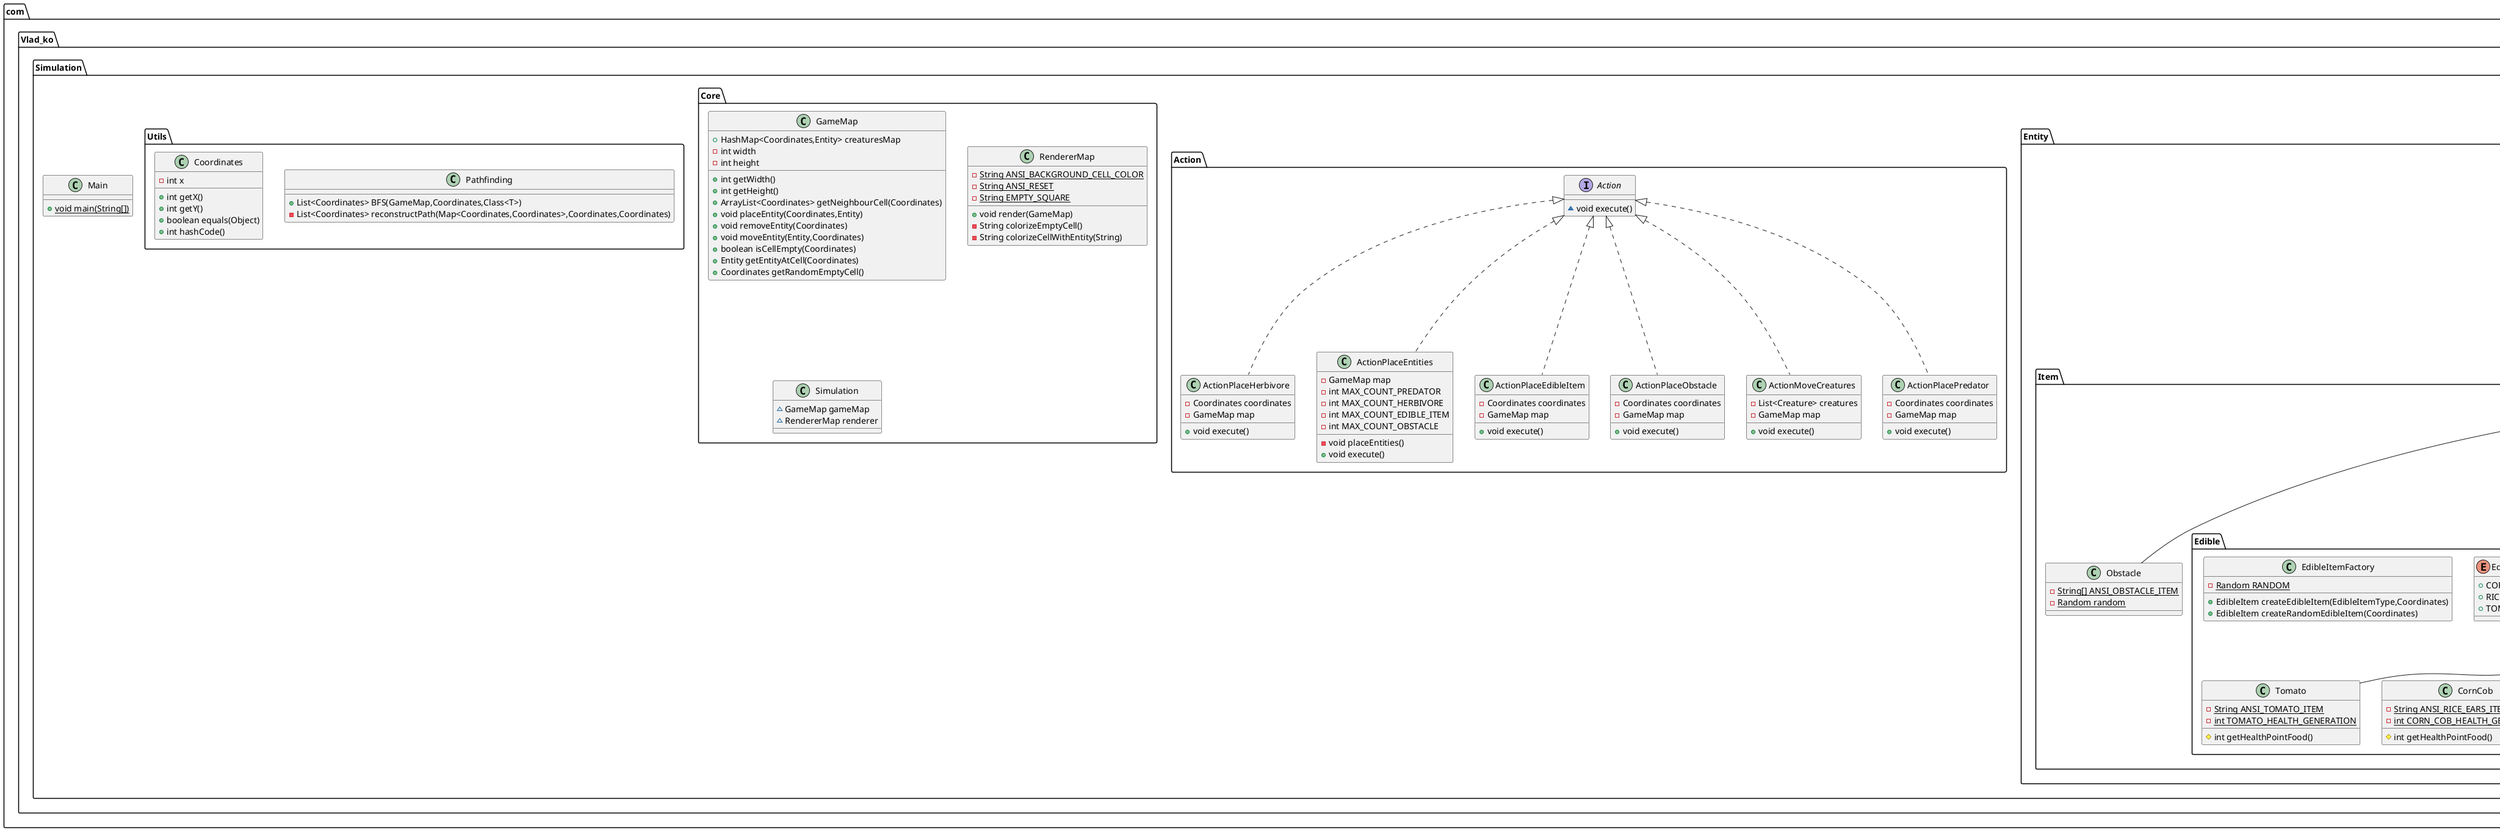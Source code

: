 @startuml
interface com.Vlad_ko.Simulation.Behavior.Eatable {
~ void beEaten(GameMap,Creature)
}

class com.Vlad_ko.Simulation.Action.ActionPlaceObstacle {
- Coordinates coordinates
- GameMap map
+ void execute()
}


class com.Vlad_ko.Simulation.Action.ActionMoveCreatures {
- List<Creature> creatures
- GameMap map
+ void execute()
}


class com.Vlad_ko.Simulation.Action.ActionPlacePredator {
- Coordinates coordinates
- GameMap map
+ void execute()
}


abstract class com.Vlad_ko.Simulation.Entity.Item.Edible.EdibleItem {
# {abstract}int getHealthPointFood()
+ void beEaten(GameMap,Creature)
}

class com.Vlad_ko.Simulation.Main {
+ {static} void main(String[])
}

class com.Vlad_ko.Simulation.Core.GameMap {
+ HashMap<Coordinates,Entity> creaturesMap
- int width
- int height
+ int getWidth()
+ int getHeight()
+ ArrayList<Coordinates> getNeighbourCell(Coordinates)
+ void placeEntity(Coordinates,Entity)
+ void removeEntity(Coordinates)
+ void moveEntity(Entity,Coordinates)
+ boolean isCellEmpty(Coordinates)
+ Entity getEntityAtCell(Coordinates)
+ Coordinates getRandomEmptyCell()
}


class com.Vlad_ko.Simulation.Utils.Pathfinding {
+ List<Coordinates> BFS(GameMap,Coordinates,Class<T>)
- List<Coordinates> reconstructPath(Map<Coordinates,Coordinates>,Coordinates,Coordinates)
}

abstract class com.Vlad_ko.Simulation.Entity.Entity {
# Coordinates position
# String sprite
+ void setPosition(Coordinates)
+ Coordinates getPosition()
+ String getSprite()
}


class com.Vlad_ko.Simulation.Entity.Item.Edible.Tomato {
- {static} String ANSI_TOMATO_ITEM
- {static} int TOMATO_HEALTH_GENERATION
# int getHealthPointFood()
}


class com.Vlad_ko.Simulation.Action.ActionPlaceHerbivore {
- Coordinates coordinates
- GameMap map
+ void execute()
}


class com.Vlad_ko.Simulation.Entity.Item.Edible.CornCob {
- {static} String ANSI_RICE_EARS_ITEM
- {static} int CORN_COB_HEALTH_GENERATION
# int getHealthPointFood()
}


class com.Vlad_ko.Simulation.Core.RendererMap {
- {static} String ANSI_BACKGROUND_CELL_COLOR
- {static} String ANSI_RESET
- {static} String EMPTY_SQUARE
+ void render(GameMap)
- String colorizeEmptyCell()
- String colorizeCellWithEntity(String)
}


class com.Vlad_ko.Simulation.Action.ActionPlaceEntities {
- GameMap map
- int MAX_COUNT_PREDATOR
- int MAX_COUNT_HERBIVORE
- int MAX_COUNT_EDIBLE_ITEM
- int MAX_COUNT_OBSTACLE
- void placeEntities()
+ void execute()
}


abstract class com.Vlad_ko.Simulation.Entity.Item.Item {
}
enum com.Vlad_ko.Simulation.Entity.Item.Edible.EdibleItemType {
+  CORN_COB
+  RICE_EARS
+  TOMATO
}

class com.Vlad_ko.Simulation.Action.ActionPlaceEdibleItem {
- Coordinates coordinates
- GameMap map
+ void execute()
}


class com.Vlad_ko.Simulation.Core.Simulation {
~ GameMap gameMap
~ RendererMap renderer
}

class com.Vlad_ko.Simulation.Entity.Item.Edible.EdibleItemFactory {
- {static} Random RANDOM
+ EdibleItem createEdibleItem(EdibleItemType,Coordinates)
+ EdibleItem createRandomEdibleItem(Coordinates)
}


interface com.Vlad_ko.Simulation.Behavior.Movable {
~ void move(GameMap)
}

class com.Vlad_ko.Simulation.Entity.Creature.Predator {
- {static} String ANSI_HERBIVORE
+ {static} int DAMAGE
+ {static} int SPEED
+ {static} int ATTACK_RANGE
# Class<? extends Eatable> getTypeFood()
}


abstract class com.Vlad_ko.Simulation.Entity.Creature.Creature {
- List<Coordinates> path
# Coordinates target
- int DEFAULT_HP
# int HP
# int speed
# int attackRange
+ void healingCreature(int)
+ boolean isTargetInAttackZone()
+ void move(GameMap)
- void eatOrAttack(GameMap)
# boolean isDead(Creature)
# {abstract}Class<? extends Eatable> getTypeFood()
# List<Coordinates> findClosestFood(GameMap)
}


class com.Vlad_ko.Simulation.Entity.Item.Obstacle {
- {static} String[] ANSI_OBSTACLE_ITEM
- {static} Random random
}

class com.Vlad_ko.Simulation.Entity.Item.Edible.RiceEars {
- {static} String ANSI_RICE_EARS_ITEM
- {static} int RICE_EARS_HEALTH_GENERATION
# int getHealthPointFood()
}


class com.Vlad_ko.Simulation.Entity.Creature.Herbivore {
- {static} String ANSI_HERBIVORE
- {static} int HERBIVORE_HEALTH_GENERATION
+ {static} int SPEED
+ {static} int ATTACK_RANGE
# Class<? extends Eatable> getTypeFood()
+ void beEaten(GameMap,Creature)
+ void takeDamage()
}


interface com.Vlad_ko.Simulation.Action.Action {
~ void execute()
}

class com.Vlad_ko.Simulation.Utils.Coordinates {
- int x
+ int getX()
+ int getY()
+ boolean equals(Object)
+ int hashCode()
}




com.Vlad_ko.Simulation.Action.Action <|.. com.Vlad_ko.Simulation.Action.ActionPlaceObstacle
com.Vlad_ko.Simulation.Action.Action <|.. com.Vlad_ko.Simulation.Action.ActionMoveCreatures
com.Vlad_ko.Simulation.Action.Action <|.. com.Vlad_ko.Simulation.Action.ActionPlacePredator
com.Vlad_ko.Simulation.Behavior.Eatable <|.. com.Vlad_ko.Simulation.Entity.Item.Edible.EdibleItem
com.Vlad_ko.Simulation.Entity.Item.Item <|-- com.Vlad_ko.Simulation.Entity.Item.Edible.EdibleItem
com.Vlad_ko.Simulation.Entity.Item.Edible.EdibleItem <|-- com.Vlad_ko.Simulation.Entity.Item.Edible.Tomato
com.Vlad_ko.Simulation.Action.Action <|.. com.Vlad_ko.Simulation.Action.ActionPlaceHerbivore
com.Vlad_ko.Simulation.Entity.Item.Edible.EdibleItem <|-- com.Vlad_ko.Simulation.Entity.Item.Edible.CornCob
com.Vlad_ko.Simulation.Action.Action <|.. com.Vlad_ko.Simulation.Action.ActionPlaceEntities
com.Vlad_ko.Simulation.Entity.Entity <|-- com.Vlad_ko.Simulation.Entity.Item.Item
com.Vlad_ko.Simulation.Action.Action <|.. com.Vlad_ko.Simulation.Action.ActionPlaceEdibleItem
com.Vlad_ko.Simulation.Entity.Creature.Creature <|-- com.Vlad_ko.Simulation.Entity.Creature.Predator
com.Vlad_ko.Simulation.Behavior.Movable <|.. com.Vlad_ko.Simulation.Entity.Creature.Creature
com.Vlad_ko.Simulation.Entity.Entity <|-- com.Vlad_ko.Simulation.Entity.Creature.Creature
com.Vlad_ko.Simulation.Entity.Item.Item <|-- com.Vlad_ko.Simulation.Entity.Item.Obstacle
com.Vlad_ko.Simulation.Entity.Item.Edible.EdibleItem <|-- com.Vlad_ko.Simulation.Entity.Item.Edible.RiceEars
com.Vlad_ko.Simulation.Behavior.Eatable <|.. com.Vlad_ko.Simulation.Entity.Creature.Herbivore
com.Vlad_ko.Simulation.Entity.Creature.Creature <|-- com.Vlad_ko.Simulation.Entity.Creature.Herbivore
@enduml